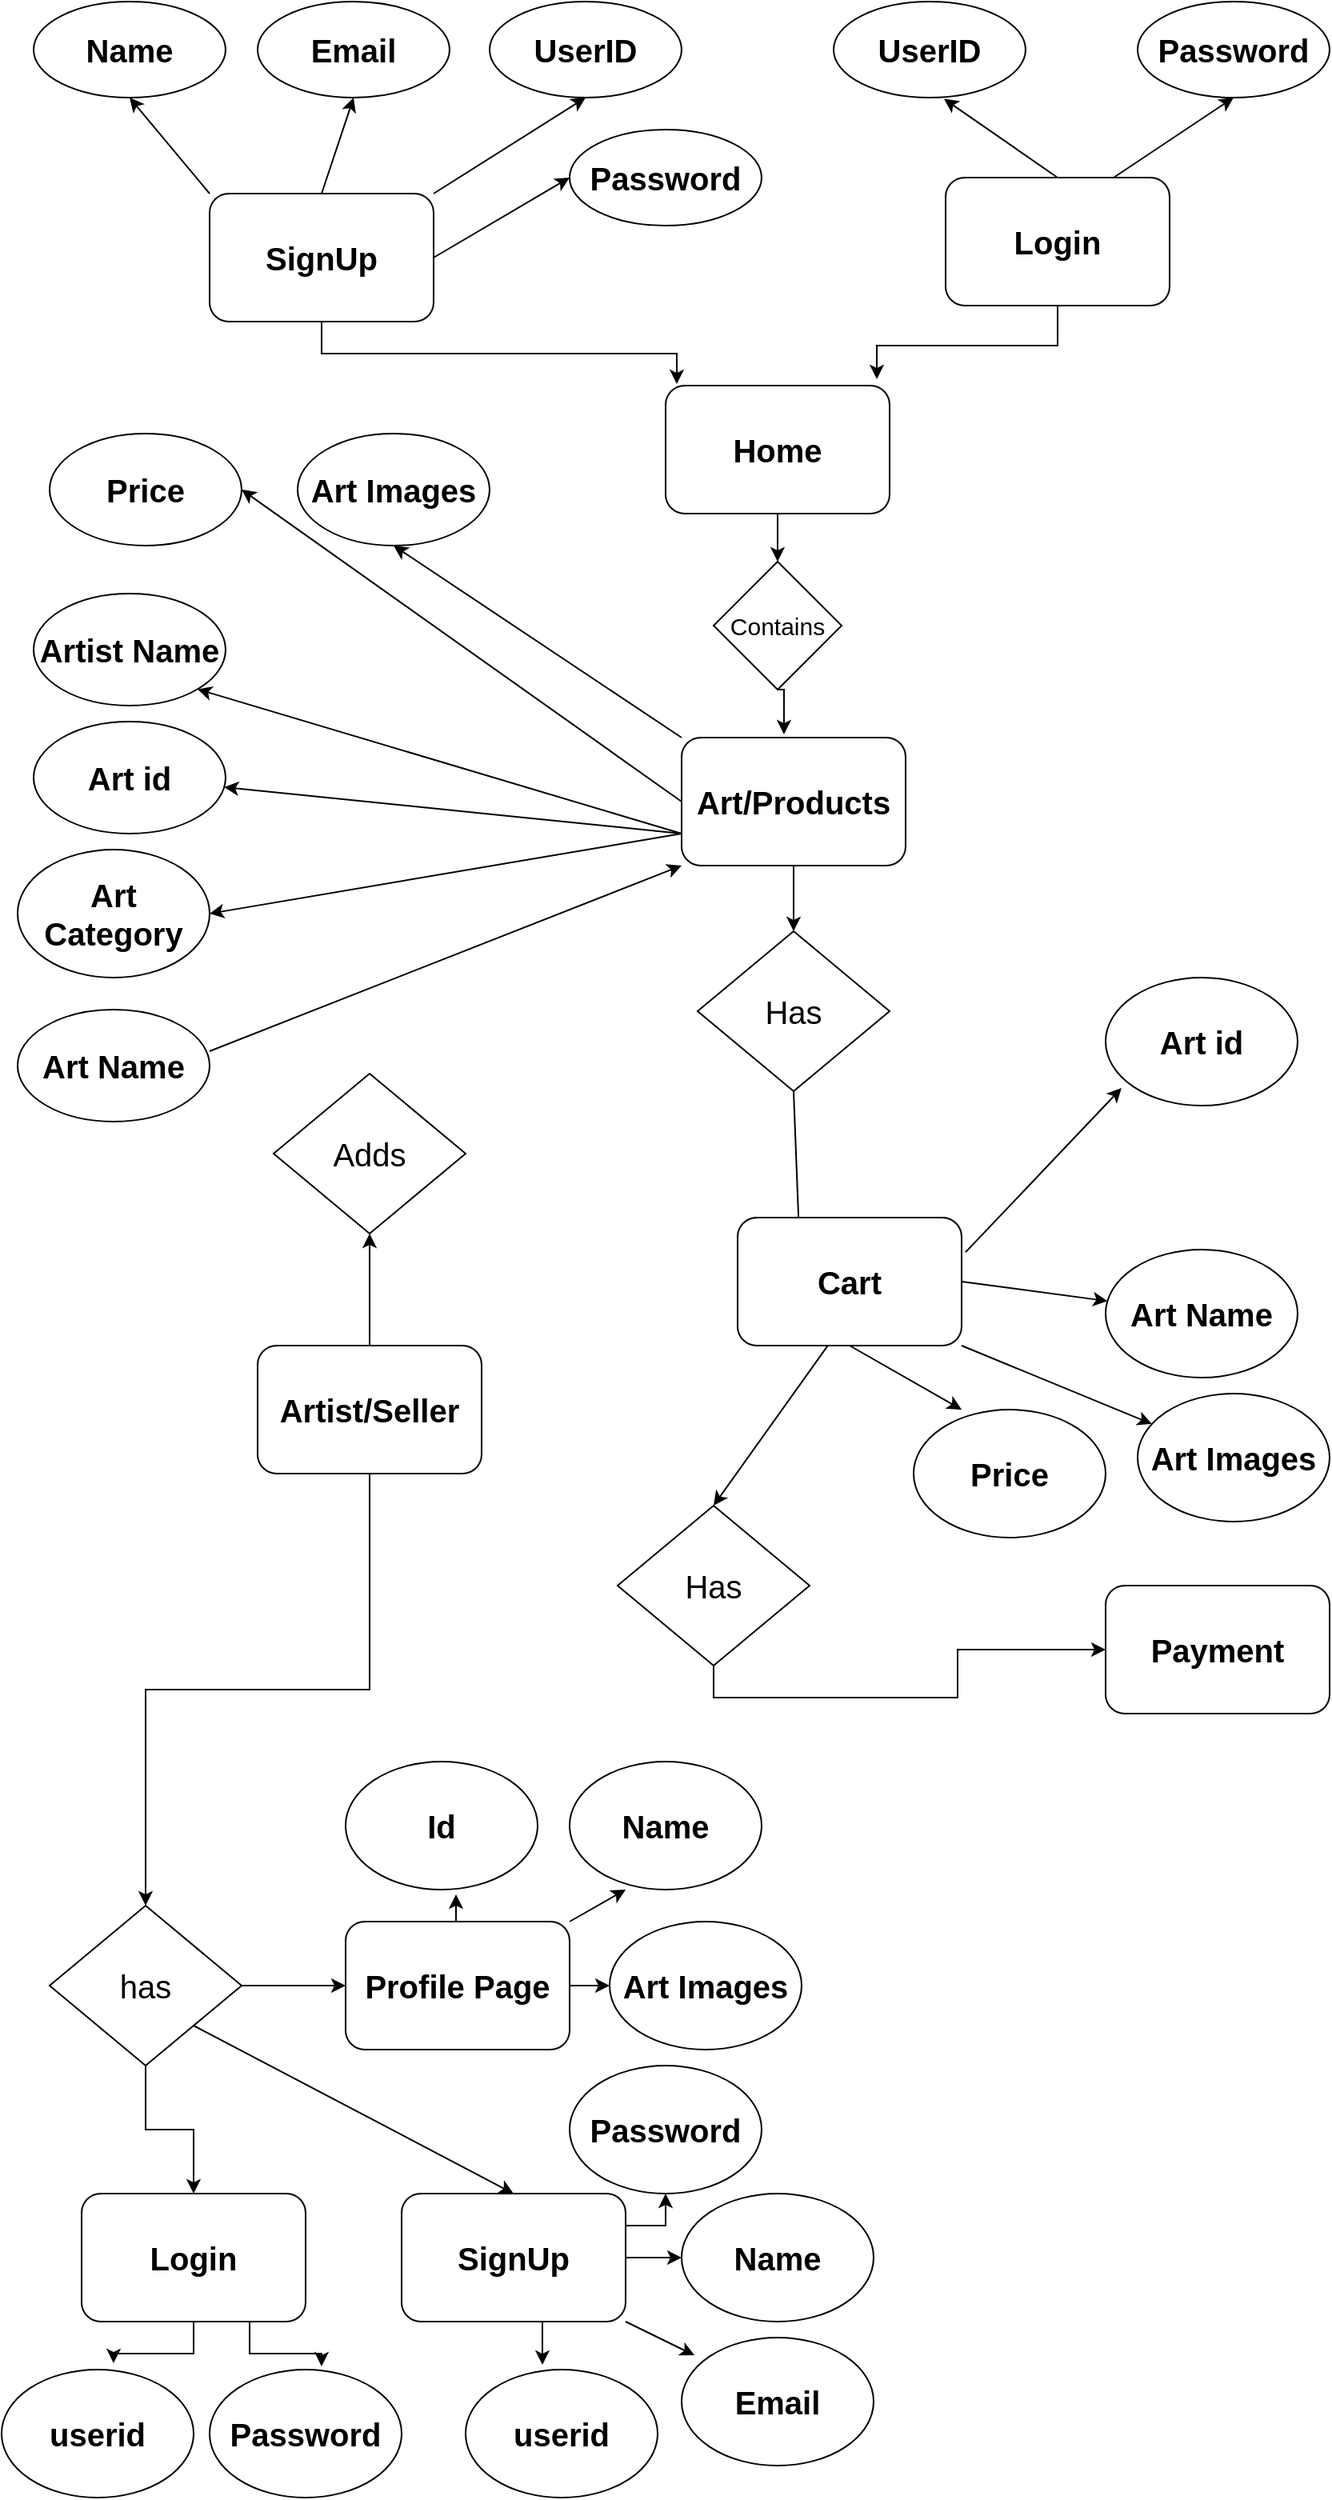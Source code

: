 <mxfile version="23.1.5" type="github">
  <diagram name="Page-1" id="oAad7EEsakEd4mtaNwob">
    <mxGraphModel dx="1985" dy="815" grid="1" gridSize="10" guides="1" tooltips="1" connect="1" arrows="1" fold="1" page="1" pageScale="1" pageWidth="850" pageHeight="1100" math="0" shadow="0">
      <root>
        <mxCell id="0" />
        <mxCell id="1" parent="0" />
        <mxCell id="zLXZKZK0PCTntUhZirlH-2" value="&lt;font style=&quot;font-size: 20px;&quot;&gt;&lt;b&gt;Name&lt;/b&gt;&lt;/font&gt;" style="ellipse;whiteSpace=wrap;html=1;" parent="1" vertex="1">
          <mxGeometry x="20" y="20" width="120" height="60" as="geometry" />
        </mxCell>
        <mxCell id="zLXZKZK0PCTntUhZirlH-6" value="&lt;b&gt;&lt;font style=&quot;font-size: 20px;&quot;&gt;Email&lt;/font&gt;&lt;/b&gt;" style="ellipse;whiteSpace=wrap;html=1;" parent="1" vertex="1">
          <mxGeometry x="160" y="20" width="120" height="60" as="geometry" />
        </mxCell>
        <mxCell id="zLXZKZK0PCTntUhZirlH-7" value="&lt;font style=&quot;font-size: 20px;&quot;&gt;&lt;b&gt;UserID&lt;/b&gt;&lt;/font&gt;" style="ellipse;whiteSpace=wrap;html=1;" parent="1" vertex="1">
          <mxGeometry x="305" y="20" width="120" height="60" as="geometry" />
        </mxCell>
        <mxCell id="zLXZKZK0PCTntUhZirlH-8" value="&lt;b&gt;&lt;font style=&quot;font-size: 20px;&quot;&gt;Password&lt;/font&gt;&lt;/b&gt;" style="ellipse;whiteSpace=wrap;html=1;" parent="1" vertex="1">
          <mxGeometry x="355" y="100" width="120" height="60" as="geometry" />
        </mxCell>
        <mxCell id="zLXZKZK0PCTntUhZirlH-17" style="rounded=0;orthogonalLoop=1;jettySize=auto;html=1;exitX=0;exitY=0;exitDx=0;exitDy=0;entryX=0.5;entryY=1;entryDx=0;entryDy=0;" parent="1" source="zLXZKZK0PCTntUhZirlH-16" target="zLXZKZK0PCTntUhZirlH-2" edge="1">
          <mxGeometry relative="1" as="geometry" />
        </mxCell>
        <mxCell id="zLXZKZK0PCTntUhZirlH-18" style="rounded=0;orthogonalLoop=1;jettySize=auto;html=1;exitX=0.5;exitY=0;exitDx=0;exitDy=0;entryX=0.5;entryY=1;entryDx=0;entryDy=0;" parent="1" source="zLXZKZK0PCTntUhZirlH-16" target="zLXZKZK0PCTntUhZirlH-6" edge="1">
          <mxGeometry relative="1" as="geometry" />
        </mxCell>
        <mxCell id="zLXZKZK0PCTntUhZirlH-19" style="rounded=0;orthogonalLoop=1;jettySize=auto;html=1;exitX=1;exitY=0;exitDx=0;exitDy=0;entryX=0.5;entryY=1;entryDx=0;entryDy=0;" parent="1" source="zLXZKZK0PCTntUhZirlH-16" target="zLXZKZK0PCTntUhZirlH-7" edge="1">
          <mxGeometry relative="1" as="geometry" />
        </mxCell>
        <mxCell id="zLXZKZK0PCTntUhZirlH-20" style="rounded=0;orthogonalLoop=1;jettySize=auto;html=1;exitX=1;exitY=0.5;exitDx=0;exitDy=0;entryX=0;entryY=0.5;entryDx=0;entryDy=0;" parent="1" source="zLXZKZK0PCTntUhZirlH-16" target="zLXZKZK0PCTntUhZirlH-8" edge="1">
          <mxGeometry relative="1" as="geometry" />
        </mxCell>
        <mxCell id="zLXZKZK0PCTntUhZirlH-16" value="&lt;font style=&quot;font-size: 20px;&quot;&gt;&lt;b&gt;SignUp&lt;/b&gt;&lt;/font&gt;" style="rounded=1;whiteSpace=wrap;html=1;" parent="1" vertex="1">
          <mxGeometry x="130" y="140" width="140" height="80" as="geometry" />
        </mxCell>
        <mxCell id="zLXZKZK0PCTntUhZirlH-26" style="rounded=0;orthogonalLoop=1;jettySize=auto;html=1;exitX=0.75;exitY=0;exitDx=0;exitDy=0;entryX=0.5;entryY=1;entryDx=0;entryDy=0;" parent="1" source="zLXZKZK0PCTntUhZirlH-22" target="zLXZKZK0PCTntUhZirlH-24" edge="1">
          <mxGeometry relative="1" as="geometry" />
        </mxCell>
        <mxCell id="zLXZKZK0PCTntUhZirlH-22" value="&lt;font style=&quot;font-size: 20px;&quot;&gt;&lt;b&gt;Login&lt;/b&gt;&lt;/font&gt;" style="rounded=1;whiteSpace=wrap;html=1;" parent="1" vertex="1">
          <mxGeometry x="590" y="130" width="140" height="80" as="geometry" />
        </mxCell>
        <mxCell id="zLXZKZK0PCTntUhZirlH-23" value="&lt;font style=&quot;font-size: 20px;&quot;&gt;&lt;b&gt;UserID&lt;/b&gt;&lt;/font&gt;" style="ellipse;whiteSpace=wrap;html=1;" parent="1" vertex="1">
          <mxGeometry x="520" y="20" width="120" height="60" as="geometry" />
        </mxCell>
        <mxCell id="zLXZKZK0PCTntUhZirlH-24" value="&lt;b&gt;&lt;font style=&quot;font-size: 20px;&quot;&gt;Password&lt;/font&gt;&lt;/b&gt;" style="ellipse;whiteSpace=wrap;html=1;" parent="1" vertex="1">
          <mxGeometry x="710" y="20" width="120" height="60" as="geometry" />
        </mxCell>
        <mxCell id="zLXZKZK0PCTntUhZirlH-25" style="rounded=0;orthogonalLoop=1;jettySize=auto;html=1;exitX=0.5;exitY=0;exitDx=0;exitDy=0;entryX=0.575;entryY=1.013;entryDx=0;entryDy=0;entryPerimeter=0;" parent="1" source="zLXZKZK0PCTntUhZirlH-22" target="zLXZKZK0PCTntUhZirlH-23" edge="1">
          <mxGeometry relative="1" as="geometry" />
        </mxCell>
        <mxCell id="zLXZKZK0PCTntUhZirlH-33" style="edgeStyle=orthogonalEdgeStyle;rounded=0;orthogonalLoop=1;jettySize=auto;html=1;exitX=0.5;exitY=1;exitDx=0;exitDy=0;entryX=0.5;entryY=0;entryDx=0;entryDy=0;" parent="1" source="zLXZKZK0PCTntUhZirlH-31" target="zLXZKZK0PCTntUhZirlH-32" edge="1">
          <mxGeometry relative="1" as="geometry" />
        </mxCell>
        <mxCell id="zLXZKZK0PCTntUhZirlH-31" value="&lt;font style=&quot;font-size: 20px;&quot;&gt;&lt;b&gt;Home&lt;/b&gt;&lt;/font&gt;" style="rounded=1;whiteSpace=wrap;html=1;" parent="1" vertex="1">
          <mxGeometry x="415" y="260" width="140" height="80" as="geometry" />
        </mxCell>
        <mxCell id="zLXZKZK0PCTntUhZirlH-32" value="&lt;font style=&quot;font-size: 15px;&quot;&gt;Contains&lt;/font&gt;" style="rhombus;whiteSpace=wrap;html=1;" parent="1" vertex="1">
          <mxGeometry x="445" y="370" width="80" height="80" as="geometry" />
        </mxCell>
        <mxCell id="zLXZKZK0PCTntUhZirlH-34" style="edgeStyle=orthogonalEdgeStyle;rounded=0;orthogonalLoop=1;jettySize=auto;html=1;exitX=0.5;exitY=1;exitDx=0;exitDy=0;entryX=0.05;entryY=-0.012;entryDx=0;entryDy=0;entryPerimeter=0;" parent="1" source="zLXZKZK0PCTntUhZirlH-16" target="zLXZKZK0PCTntUhZirlH-31" edge="1">
          <mxGeometry relative="1" as="geometry" />
        </mxCell>
        <mxCell id="zLXZKZK0PCTntUhZirlH-35" style="edgeStyle=orthogonalEdgeStyle;rounded=0;orthogonalLoop=1;jettySize=auto;html=1;exitX=0.5;exitY=1;exitDx=0;exitDy=0;entryX=0.943;entryY=-0.05;entryDx=0;entryDy=0;entryPerimeter=0;" parent="1" source="zLXZKZK0PCTntUhZirlH-22" target="zLXZKZK0PCTntUhZirlH-31" edge="1">
          <mxGeometry relative="1" as="geometry" />
        </mxCell>
        <mxCell id="zLXZKZK0PCTntUhZirlH-43" style="rounded=0;orthogonalLoop=1;jettySize=auto;html=1;exitX=0;exitY=0.75;exitDx=0;exitDy=0;" parent="1" source="zLXZKZK0PCTntUhZirlH-37" target="zLXZKZK0PCTntUhZirlH-40" edge="1">
          <mxGeometry relative="1" as="geometry">
            <mxPoint x="290" y="560" as="sourcePoint" />
            <Array as="points" />
          </mxGeometry>
        </mxCell>
        <mxCell id="zLXZKZK0PCTntUhZirlH-49" style="rounded=0;orthogonalLoop=1;jettySize=auto;html=1;exitX=0;exitY=0.5;exitDx=0;exitDy=0;entryX=1;entryY=0.5;entryDx=0;entryDy=0;" parent="1" source="zLXZKZK0PCTntUhZirlH-37" target="zLXZKZK0PCTntUhZirlH-47" edge="1">
          <mxGeometry relative="1" as="geometry" />
        </mxCell>
        <mxCell id="zLXZKZK0PCTntUhZirlH-55" style="edgeStyle=orthogonalEdgeStyle;rounded=0;orthogonalLoop=1;jettySize=auto;html=1;exitX=0.5;exitY=1;exitDx=0;exitDy=0;entryX=0.5;entryY=0;entryDx=0;entryDy=0;" parent="1" source="zLXZKZK0PCTntUhZirlH-37" target="zLXZKZK0PCTntUhZirlH-54" edge="1">
          <mxGeometry relative="1" as="geometry">
            <mxPoint x="430" y="700" as="targetPoint" />
          </mxGeometry>
        </mxCell>
        <mxCell id="zLXZKZK0PCTntUhZirlH-37" value="&lt;span style=&quot;font-size: 20px;&quot;&gt;&lt;b&gt;Art/Products&lt;/b&gt;&lt;/span&gt;" style="rounded=1;whiteSpace=wrap;html=1;" parent="1" vertex="1">
          <mxGeometry x="425" y="480" width="140" height="80" as="geometry" />
        </mxCell>
        <mxCell id="zLXZKZK0PCTntUhZirlH-39" style="edgeStyle=orthogonalEdgeStyle;rounded=0;orthogonalLoop=1;jettySize=auto;html=1;exitX=0.5;exitY=1;exitDx=0;exitDy=0;entryX=0.457;entryY=-0.025;entryDx=0;entryDy=0;entryPerimeter=0;" parent="1" source="zLXZKZK0PCTntUhZirlH-32" target="zLXZKZK0PCTntUhZirlH-37" edge="1">
          <mxGeometry relative="1" as="geometry" />
        </mxCell>
        <mxCell id="zLXZKZK0PCTntUhZirlH-40" value="&lt;b&gt;&lt;font style=&quot;font-size: 20px;&quot;&gt;Art id&lt;/font&gt;&lt;/b&gt;" style="ellipse;whiteSpace=wrap;html=1;" parent="1" vertex="1">
          <mxGeometry x="20" y="470" width="120" height="70" as="geometry" />
        </mxCell>
        <mxCell id="zLXZKZK0PCTntUhZirlH-41" value="&lt;b&gt;&lt;font style=&quot;font-size: 20px;&quot;&gt;Art Name&lt;/font&gt;&lt;/b&gt;" style="ellipse;whiteSpace=wrap;html=1;" parent="1" vertex="1">
          <mxGeometry x="10" y="650" width="120" height="70" as="geometry" />
        </mxCell>
        <mxCell id="zLXZKZK0PCTntUhZirlH-42" value="&lt;b&gt;&lt;font style=&quot;font-size: 20px;&quot;&gt;Art Category&lt;/font&gt;&lt;/b&gt;" style="ellipse;whiteSpace=wrap;html=1;" parent="1" vertex="1">
          <mxGeometry x="10" y="550" width="120" height="80" as="geometry" />
        </mxCell>
        <mxCell id="zLXZKZK0PCTntUhZirlH-45" style="rounded=0;orthogonalLoop=1;jettySize=auto;html=1;exitX=0;exitY=0.75;exitDx=0;exitDy=0;entryX=1;entryY=0.5;entryDx=0;entryDy=0;" parent="1" source="zLXZKZK0PCTntUhZirlH-37" target="zLXZKZK0PCTntUhZirlH-42" edge="1">
          <mxGeometry relative="1" as="geometry" />
        </mxCell>
        <mxCell id="zLXZKZK0PCTntUhZirlH-46" value="&lt;b&gt;&lt;font style=&quot;font-size: 20px;&quot;&gt;Art Images&lt;/font&gt;&lt;/b&gt;" style="ellipse;whiteSpace=wrap;html=1;" parent="1" vertex="1">
          <mxGeometry x="185" y="290" width="120" height="70" as="geometry" />
        </mxCell>
        <mxCell id="zLXZKZK0PCTntUhZirlH-47" value="&lt;b&gt;&lt;font style=&quot;font-size: 20px;&quot;&gt;Price&lt;/font&gt;&lt;/b&gt;" style="ellipse;whiteSpace=wrap;html=1;" parent="1" vertex="1">
          <mxGeometry x="30" y="290" width="120" height="70" as="geometry" />
        </mxCell>
        <mxCell id="zLXZKZK0PCTntUhZirlH-48" style="rounded=0;orthogonalLoop=1;jettySize=auto;html=1;exitX=0;exitY=0;exitDx=0;exitDy=0;entryX=0.5;entryY=1;entryDx=0;entryDy=0;" parent="1" source="zLXZKZK0PCTntUhZirlH-37" target="zLXZKZK0PCTntUhZirlH-46" edge="1">
          <mxGeometry relative="1" as="geometry" />
        </mxCell>
        <mxCell id="zLXZKZK0PCTntUhZirlH-50" value="&lt;b&gt;&lt;font style=&quot;font-size: 20px;&quot;&gt;Artist Name&lt;/font&gt;&lt;/b&gt;" style="ellipse;whiteSpace=wrap;html=1;" parent="1" vertex="1">
          <mxGeometry x="20" y="390" width="120" height="70" as="geometry" />
        </mxCell>
        <mxCell id="zLXZKZK0PCTntUhZirlH-58" style="rounded=0;orthogonalLoop=1;jettySize=auto;html=1;exitX=0.5;exitY=1;exitDx=0;exitDy=0;entryX=0;entryY=0.5;entryDx=0;entryDy=0;" parent="1" source="zLXZKZK0PCTntUhZirlH-54" edge="1">
          <mxGeometry relative="1" as="geometry">
            <mxPoint x="500" y="830" as="targetPoint" />
          </mxGeometry>
        </mxCell>
        <mxCell id="zLXZKZK0PCTntUhZirlH-54" value="&lt;font style=&quot;font-size: 20px;&quot;&gt;Has&lt;/font&gt;" style="rhombus;whiteSpace=wrap;html=1;" parent="1" vertex="1">
          <mxGeometry x="435" y="601" width="120" height="100" as="geometry" />
        </mxCell>
        <mxCell id="zLXZKZK0PCTntUhZirlH-77" style="rounded=0;orthogonalLoop=1;jettySize=auto;html=1;exitX=0;exitY=1;exitDx=0;exitDy=0;entryX=0.5;entryY=0;entryDx=0;entryDy=0;" parent="1" target="zLXZKZK0PCTntUhZirlH-74" edge="1">
          <mxGeometry relative="1" as="geometry">
            <mxPoint x="517.574" y="858.284" as="sourcePoint" />
          </mxGeometry>
        </mxCell>
        <mxCell id="zLXZKZK0PCTntUhZirlH-62" value="&lt;b&gt;&lt;font style=&quot;font-size: 20px;&quot;&gt;Art Name&lt;/font&gt;&lt;/b&gt;" style="ellipse;whiteSpace=wrap;html=1;" parent="1" vertex="1">
          <mxGeometry x="690" y="800" width="120" height="80" as="geometry" />
        </mxCell>
        <mxCell id="zLXZKZK0PCTntUhZirlH-63" value="&lt;b&gt;&lt;font style=&quot;font-size: 20px;&quot;&gt;Art id&lt;/font&gt;&lt;/b&gt;" style="ellipse;whiteSpace=wrap;html=1;" parent="1" vertex="1">
          <mxGeometry x="690" y="630" width="120" height="80" as="geometry" />
        </mxCell>
        <mxCell id="zLXZKZK0PCTntUhZirlH-64" value="&lt;b&gt;&lt;font style=&quot;font-size: 20px;&quot;&gt;Price&lt;/font&gt;&lt;/b&gt;" style="ellipse;whiteSpace=wrap;html=1;" parent="1" vertex="1">
          <mxGeometry x="570" y="900" width="120" height="80" as="geometry" />
        </mxCell>
        <mxCell id="zLXZKZK0PCTntUhZirlH-66" value="&lt;b&gt;&lt;font style=&quot;font-size: 20px;&quot;&gt;Art Images&lt;/font&gt;&lt;/b&gt;" style="ellipse;whiteSpace=wrap;html=1;" parent="1" vertex="1">
          <mxGeometry x="710" y="890" width="120" height="80" as="geometry" />
        </mxCell>
        <mxCell id="zLXZKZK0PCTntUhZirlH-71" style="rounded=0;orthogonalLoop=1;jettySize=auto;html=1;exitX=1;exitY=0;exitDx=0;exitDy=0;entryX=0.083;entryY=0.863;entryDx=0;entryDy=0;entryPerimeter=0;" parent="1" target="zLXZKZK0PCTntUhZirlH-63" edge="1">
          <mxGeometry relative="1" as="geometry">
            <mxPoint x="602.426" y="801.716" as="sourcePoint" />
          </mxGeometry>
        </mxCell>
        <mxCell id="zLXZKZK0PCTntUhZirlH-124" style="edgeStyle=orthogonalEdgeStyle;rounded=0;orthogonalLoop=1;jettySize=auto;html=1;exitX=0.5;exitY=1;exitDx=0;exitDy=0;entryX=0;entryY=0.5;entryDx=0;entryDy=0;" parent="1" source="zLXZKZK0PCTntUhZirlH-74" target="zLXZKZK0PCTntUhZirlH-123" edge="1">
          <mxGeometry relative="1" as="geometry" />
        </mxCell>
        <mxCell id="zLXZKZK0PCTntUhZirlH-74" value="&lt;font style=&quot;font-size: 20px;&quot;&gt;Has&lt;/font&gt;" style="rhombus;whiteSpace=wrap;html=1;" parent="1" vertex="1">
          <mxGeometry x="385" y="960" width="120" height="100" as="geometry" />
        </mxCell>
        <mxCell id="zLXZKZK0PCTntUhZirlH-84" style="rounded=0;orthogonalLoop=1;jettySize=auto;html=1;exitX=1;exitY=1;exitDx=0;exitDy=0;" parent="1" source="zLXZKZK0PCTntUhZirlH-82" target="zLXZKZK0PCTntUhZirlH-66" edge="1">
          <mxGeometry relative="1" as="geometry" />
        </mxCell>
        <mxCell id="zLXZKZK0PCTntUhZirlH-85" style="rounded=0;orthogonalLoop=1;jettySize=auto;html=1;exitX=1;exitY=0.5;exitDx=0;exitDy=0;" parent="1" source="zLXZKZK0PCTntUhZirlH-82" target="zLXZKZK0PCTntUhZirlH-62" edge="1">
          <mxGeometry relative="1" as="geometry" />
        </mxCell>
        <mxCell id="zLXZKZK0PCTntUhZirlH-82" value="&lt;span style=&quot;font-size: 20px;&quot;&gt;&lt;b&gt;Cart&lt;/b&gt;&lt;/span&gt;" style="rounded=1;whiteSpace=wrap;html=1;" parent="1" vertex="1">
          <mxGeometry x="460" y="780" width="140" height="80" as="geometry" />
        </mxCell>
        <mxCell id="zLXZKZK0PCTntUhZirlH-83" style="rounded=0;orthogonalLoop=1;jettySize=auto;html=1;exitX=0.5;exitY=1;exitDx=0;exitDy=0;entryX=0.25;entryY=0;entryDx=0;entryDy=0;entryPerimeter=0;" parent="1" source="zLXZKZK0PCTntUhZirlH-82" target="zLXZKZK0PCTntUhZirlH-64" edge="1">
          <mxGeometry relative="1" as="geometry" />
        </mxCell>
        <mxCell id="zLXZKZK0PCTntUhZirlH-98" style="edgeStyle=orthogonalEdgeStyle;rounded=0;orthogonalLoop=1;jettySize=auto;html=1;exitX=0.5;exitY=1;exitDx=0;exitDy=0;" parent="1" source="zLXZKZK0PCTntUhZirlH-93" target="zLXZKZK0PCTntUhZirlH-97" edge="1">
          <mxGeometry relative="1" as="geometry" />
        </mxCell>
        <mxCell id="zLXZKZK0PCTntUhZirlH-93" value="&lt;span style=&quot;font-size: 20px;&quot;&gt;&lt;b&gt;Artist/Seller&lt;/b&gt;&lt;/span&gt;" style="rounded=1;whiteSpace=wrap;html=1;" parent="1" vertex="1">
          <mxGeometry x="160" y="860" width="140" height="80" as="geometry" />
        </mxCell>
        <mxCell id="zLXZKZK0PCTntUhZirlH-94" value="&lt;font style=&quot;font-size: 20px;&quot;&gt;Adds&lt;/font&gt;" style="rhombus;whiteSpace=wrap;html=1;" parent="1" vertex="1">
          <mxGeometry x="170" y="690" width="120" height="100" as="geometry" />
        </mxCell>
        <mxCell id="zLXZKZK0PCTntUhZirlH-95" style="rounded=0;orthogonalLoop=1;jettySize=auto;html=1;exitX=0.5;exitY=0;exitDx=0;exitDy=0;entryX=0.5;entryY=1;entryDx=0;entryDy=0;" parent="1" source="zLXZKZK0PCTntUhZirlH-93" target="zLXZKZK0PCTntUhZirlH-94" edge="1">
          <mxGeometry relative="1" as="geometry" />
        </mxCell>
        <mxCell id="zLXZKZK0PCTntUhZirlH-100" style="edgeStyle=orthogonalEdgeStyle;rounded=0;orthogonalLoop=1;jettySize=auto;html=1;exitX=1;exitY=0.5;exitDx=0;exitDy=0;entryX=0;entryY=0.5;entryDx=0;entryDy=0;" parent="1" source="zLXZKZK0PCTntUhZirlH-97" target="zLXZKZK0PCTntUhZirlH-99" edge="1">
          <mxGeometry relative="1" as="geometry" />
        </mxCell>
        <mxCell id="zLXZKZK0PCTntUhZirlH-108" style="edgeStyle=orthogonalEdgeStyle;rounded=0;orthogonalLoop=1;jettySize=auto;html=1;exitX=0.5;exitY=1;exitDx=0;exitDy=0;entryX=0.5;entryY=0;entryDx=0;entryDy=0;" parent="1" source="zLXZKZK0PCTntUhZirlH-97" target="zLXZKZK0PCTntUhZirlH-107" edge="1">
          <mxGeometry relative="1" as="geometry" />
        </mxCell>
        <mxCell id="zLXZKZK0PCTntUhZirlH-110" style="rounded=0;orthogonalLoop=1;jettySize=auto;html=1;exitX=1;exitY=1;exitDx=0;exitDy=0;entryX=0.5;entryY=0;entryDx=0;entryDy=0;" parent="1" source="zLXZKZK0PCTntUhZirlH-97" target="zLXZKZK0PCTntUhZirlH-109" edge="1">
          <mxGeometry relative="1" as="geometry" />
        </mxCell>
        <mxCell id="zLXZKZK0PCTntUhZirlH-97" value="&lt;font style=&quot;font-size: 20px;&quot;&gt;has&lt;/font&gt;" style="rhombus;whiteSpace=wrap;html=1;" parent="1" vertex="1">
          <mxGeometry x="30" y="1210" width="120" height="100" as="geometry" />
        </mxCell>
        <mxCell id="zLXZKZK0PCTntUhZirlH-106" style="edgeStyle=orthogonalEdgeStyle;rounded=0;orthogonalLoop=1;jettySize=auto;html=1;exitX=1;exitY=0.5;exitDx=0;exitDy=0;entryX=0;entryY=0.5;entryDx=0;entryDy=0;" parent="1" source="zLXZKZK0PCTntUhZirlH-99" target="zLXZKZK0PCTntUhZirlH-103" edge="1">
          <mxGeometry relative="1" as="geometry" />
        </mxCell>
        <mxCell id="zLXZKZK0PCTntUhZirlH-99" value="&lt;span style=&quot;font-size: 20px;&quot;&gt;&lt;b&gt;Profile Page&lt;/b&gt;&lt;/span&gt;" style="rounded=1;whiteSpace=wrap;html=1;" parent="1" vertex="1">
          <mxGeometry x="215" y="1220" width="140" height="80" as="geometry" />
        </mxCell>
        <mxCell id="zLXZKZK0PCTntUhZirlH-101" value="&lt;b&gt;&lt;font style=&quot;font-size: 20px;&quot;&gt;Id&lt;/font&gt;&lt;/b&gt;" style="ellipse;whiteSpace=wrap;html=1;" parent="1" vertex="1">
          <mxGeometry x="215" y="1120" width="120" height="80" as="geometry" />
        </mxCell>
        <mxCell id="zLXZKZK0PCTntUhZirlH-102" value="&lt;b&gt;&lt;font style=&quot;font-size: 20px;&quot;&gt;Name&lt;/font&gt;&lt;/b&gt;" style="ellipse;whiteSpace=wrap;html=1;" parent="1" vertex="1">
          <mxGeometry x="355" y="1120" width="120" height="80" as="geometry" />
        </mxCell>
        <mxCell id="zLXZKZK0PCTntUhZirlH-103" value="&lt;b&gt;&lt;font style=&quot;font-size: 20px;&quot;&gt;Art Images&lt;/font&gt;&lt;/b&gt;" style="ellipse;whiteSpace=wrap;html=1;" parent="1" vertex="1">
          <mxGeometry x="380" y="1220" width="120" height="80" as="geometry" />
        </mxCell>
        <mxCell id="zLXZKZK0PCTntUhZirlH-104" style="edgeStyle=orthogonalEdgeStyle;rounded=0;orthogonalLoop=1;jettySize=auto;html=1;exitX=0.5;exitY=0;exitDx=0;exitDy=0;entryX=0.575;entryY=1.038;entryDx=0;entryDy=0;entryPerimeter=0;" parent="1" source="zLXZKZK0PCTntUhZirlH-99" target="zLXZKZK0PCTntUhZirlH-101" edge="1">
          <mxGeometry relative="1" as="geometry" />
        </mxCell>
        <mxCell id="zLXZKZK0PCTntUhZirlH-105" style="rounded=0;orthogonalLoop=1;jettySize=auto;html=1;exitX=1;exitY=0;exitDx=0;exitDy=0;entryX=0.292;entryY=1;entryDx=0;entryDy=0;entryPerimeter=0;" parent="1" source="zLXZKZK0PCTntUhZirlH-99" target="zLXZKZK0PCTntUhZirlH-102" edge="1">
          <mxGeometry relative="1" as="geometry" />
        </mxCell>
        <mxCell id="zLXZKZK0PCTntUhZirlH-107" value="&lt;span style=&quot;font-size: 20px;&quot;&gt;&lt;b&gt;Login&lt;/b&gt;&lt;/span&gt;" style="rounded=1;whiteSpace=wrap;html=1;" parent="1" vertex="1">
          <mxGeometry x="50" y="1390" width="140" height="80" as="geometry" />
        </mxCell>
        <mxCell id="zLXZKZK0PCTntUhZirlH-118" style="edgeStyle=orthogonalEdgeStyle;rounded=0;orthogonalLoop=1;jettySize=auto;html=1;exitX=1;exitY=0.5;exitDx=0;exitDy=0;entryX=0;entryY=0.5;entryDx=0;entryDy=0;" parent="1" source="zLXZKZK0PCTntUhZirlH-109" target="zLXZKZK0PCTntUhZirlH-115" edge="1">
          <mxGeometry relative="1" as="geometry" />
        </mxCell>
        <mxCell id="zLXZKZK0PCTntUhZirlH-122" style="edgeStyle=orthogonalEdgeStyle;rounded=0;orthogonalLoop=1;jettySize=auto;html=1;exitX=1;exitY=0.25;exitDx=0;exitDy=0;entryX=0.5;entryY=1;entryDx=0;entryDy=0;" parent="1" source="zLXZKZK0PCTntUhZirlH-109" target="zLXZKZK0PCTntUhZirlH-121" edge="1">
          <mxGeometry relative="1" as="geometry" />
        </mxCell>
        <mxCell id="zLXZKZK0PCTntUhZirlH-109" value="&lt;font style=&quot;font-size: 20px;&quot;&gt;&lt;b&gt;SignUp&lt;/b&gt;&lt;/font&gt;" style="rounded=1;whiteSpace=wrap;html=1;" parent="1" vertex="1">
          <mxGeometry x="250" y="1390" width="140" height="80" as="geometry" />
        </mxCell>
        <mxCell id="zLXZKZK0PCTntUhZirlH-111" value="&lt;b&gt;&lt;font style=&quot;font-size: 20px;&quot;&gt;userid&lt;/font&gt;&lt;/b&gt;" style="ellipse;whiteSpace=wrap;html=1;" parent="1" vertex="1">
          <mxGeometry y="1500" width="120" height="80" as="geometry" />
        </mxCell>
        <mxCell id="zLXZKZK0PCTntUhZirlH-112" value="&lt;b&gt;&lt;font style=&quot;font-size: 20px;&quot;&gt;Password&lt;/font&gt;&lt;/b&gt;" style="ellipse;whiteSpace=wrap;html=1;" parent="1" vertex="1">
          <mxGeometry x="130" y="1500" width="120" height="80" as="geometry" />
        </mxCell>
        <mxCell id="zLXZKZK0PCTntUhZirlH-113" style="edgeStyle=orthogonalEdgeStyle;rounded=0;orthogonalLoop=1;jettySize=auto;html=1;exitX=0.5;exitY=1;exitDx=0;exitDy=0;entryX=0.583;entryY=-0.05;entryDx=0;entryDy=0;entryPerimeter=0;" parent="1" source="zLXZKZK0PCTntUhZirlH-107" target="zLXZKZK0PCTntUhZirlH-111" edge="1">
          <mxGeometry relative="1" as="geometry" />
        </mxCell>
        <mxCell id="zLXZKZK0PCTntUhZirlH-114" style="edgeStyle=orthogonalEdgeStyle;rounded=0;orthogonalLoop=1;jettySize=auto;html=1;exitX=0.75;exitY=1;exitDx=0;exitDy=0;entryX=0.583;entryY=-0.025;entryDx=0;entryDy=0;entryPerimeter=0;" parent="1" source="zLXZKZK0PCTntUhZirlH-107" target="zLXZKZK0PCTntUhZirlH-112" edge="1">
          <mxGeometry relative="1" as="geometry" />
        </mxCell>
        <mxCell id="zLXZKZK0PCTntUhZirlH-115" value="&lt;b&gt;&lt;font style=&quot;font-size: 20px;&quot;&gt;Name&lt;/font&gt;&lt;/b&gt;" style="ellipse;whiteSpace=wrap;html=1;" parent="1" vertex="1">
          <mxGeometry x="425" y="1390" width="120" height="80" as="geometry" />
        </mxCell>
        <mxCell id="zLXZKZK0PCTntUhZirlH-116" value="&lt;b&gt;&lt;font style=&quot;font-size: 20px;&quot;&gt;Email&lt;/font&gt;&lt;/b&gt;" style="ellipse;whiteSpace=wrap;html=1;" parent="1" vertex="1">
          <mxGeometry x="425" y="1480" width="120" height="80" as="geometry" />
        </mxCell>
        <mxCell id="zLXZKZK0PCTntUhZirlH-117" value="&lt;b&gt;&lt;font style=&quot;font-size: 20px;&quot;&gt;userid&lt;/font&gt;&lt;/b&gt;" style="ellipse;whiteSpace=wrap;html=1;" parent="1" vertex="1">
          <mxGeometry x="290" y="1500" width="120" height="80" as="geometry" />
        </mxCell>
        <mxCell id="zLXZKZK0PCTntUhZirlH-119" style="edgeStyle=orthogonalEdgeStyle;rounded=0;orthogonalLoop=1;jettySize=auto;html=1;exitX=0.5;exitY=1;exitDx=0;exitDy=0;entryX=0.4;entryY=-0.037;entryDx=0;entryDy=0;entryPerimeter=0;" parent="1" source="zLXZKZK0PCTntUhZirlH-109" target="zLXZKZK0PCTntUhZirlH-117" edge="1">
          <mxGeometry relative="1" as="geometry" />
        </mxCell>
        <mxCell id="zLXZKZK0PCTntUhZirlH-120" style="rounded=0;orthogonalLoop=1;jettySize=auto;html=1;exitX=1;exitY=1;exitDx=0;exitDy=0;entryX=0.067;entryY=0.138;entryDx=0;entryDy=0;entryPerimeter=0;" parent="1" source="zLXZKZK0PCTntUhZirlH-109" target="zLXZKZK0PCTntUhZirlH-116" edge="1">
          <mxGeometry relative="1" as="geometry" />
        </mxCell>
        <mxCell id="zLXZKZK0PCTntUhZirlH-121" value="&lt;b&gt;&lt;font style=&quot;font-size: 20px;&quot;&gt;Password&lt;/font&gt;&lt;/b&gt;" style="ellipse;whiteSpace=wrap;html=1;" parent="1" vertex="1">
          <mxGeometry x="355" y="1310" width="120" height="80" as="geometry" />
        </mxCell>
        <mxCell id="zLXZKZK0PCTntUhZirlH-123" value="&lt;span style=&quot;font-size: 20px;&quot;&gt;&lt;b&gt;Payment&lt;/b&gt;&lt;/span&gt;" style="rounded=1;whiteSpace=wrap;html=1;" parent="1" vertex="1">
          <mxGeometry x="690" y="1010" width="140" height="80" as="geometry" />
        </mxCell>
        <mxCell id="_JKKKagILbteElfu7zYW-1" value="" style="endArrow=classic;html=1;rounded=0;entryX=1;entryY=1;entryDx=0;entryDy=0;exitX=0;exitY=0.75;exitDx=0;exitDy=0;" edge="1" parent="1" source="zLXZKZK0PCTntUhZirlH-37" target="zLXZKZK0PCTntUhZirlH-50">
          <mxGeometry width="50" height="50" relative="1" as="geometry">
            <mxPoint x="280" y="550" as="sourcePoint" />
            <mxPoint x="510" y="430" as="targetPoint" />
          </mxGeometry>
        </mxCell>
        <mxCell id="_JKKKagILbteElfu7zYW-2" value="" style="endArrow=classic;html=1;rounded=0;entryX=0;entryY=1;entryDx=0;entryDy=0;" edge="1" parent="1" target="zLXZKZK0PCTntUhZirlH-37">
          <mxGeometry width="50" height="50" relative="1" as="geometry">
            <mxPoint x="130" y="676" as="sourcePoint" />
            <mxPoint x="180" y="626" as="targetPoint" />
          </mxGeometry>
        </mxCell>
      </root>
    </mxGraphModel>
  </diagram>
</mxfile>
